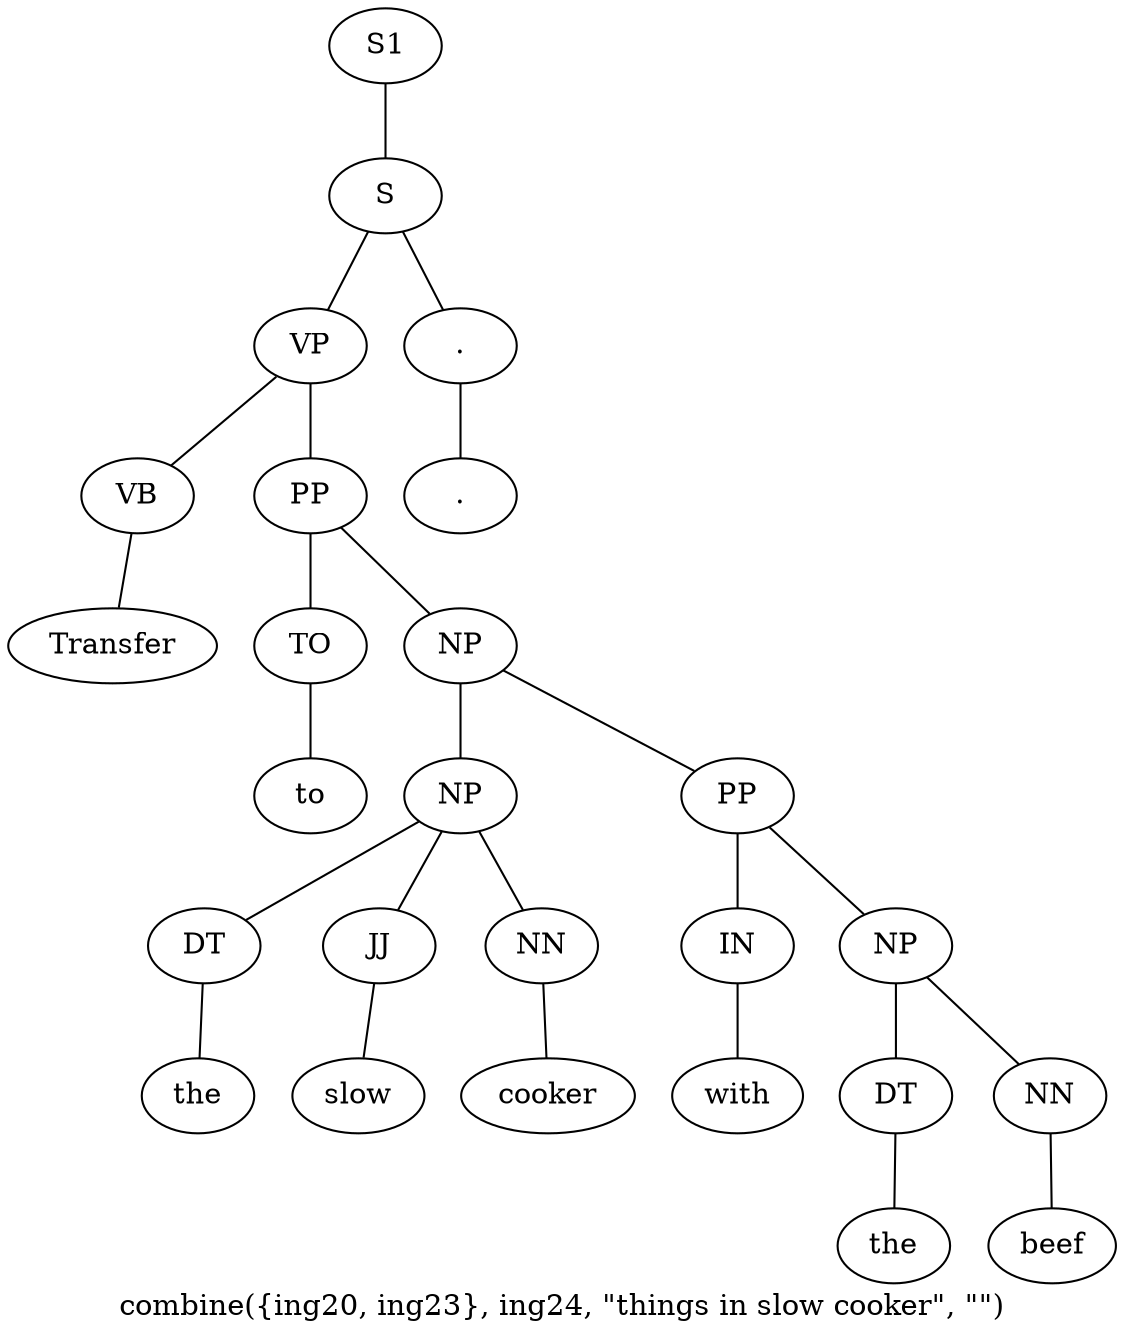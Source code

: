 graph SyntaxGraph {
	label = "combine({ing20, ing23}, ing24, \"things in slow cooker\", \"\")";
	Node0 [label="S1"];
	Node1 [label="S"];
	Node2 [label="VP"];
	Node3 [label="VB"];
	Node4 [label="Transfer"];
	Node5 [label="PP"];
	Node6 [label="TO"];
	Node7 [label="to"];
	Node8 [label="NP"];
	Node9 [label="NP"];
	Node10 [label="DT"];
	Node11 [label="the"];
	Node12 [label="JJ"];
	Node13 [label="slow"];
	Node14 [label="NN"];
	Node15 [label="cooker"];
	Node16 [label="PP"];
	Node17 [label="IN"];
	Node18 [label="with"];
	Node19 [label="NP"];
	Node20 [label="DT"];
	Node21 [label="the"];
	Node22 [label="NN"];
	Node23 [label="beef"];
	Node24 [label="."];
	Node25 [label="."];

	Node0 -- Node1;
	Node1 -- Node2;
	Node1 -- Node24;
	Node2 -- Node3;
	Node2 -- Node5;
	Node3 -- Node4;
	Node5 -- Node6;
	Node5 -- Node8;
	Node6 -- Node7;
	Node8 -- Node9;
	Node8 -- Node16;
	Node9 -- Node10;
	Node9 -- Node12;
	Node9 -- Node14;
	Node10 -- Node11;
	Node12 -- Node13;
	Node14 -- Node15;
	Node16 -- Node17;
	Node16 -- Node19;
	Node17 -- Node18;
	Node19 -- Node20;
	Node19 -- Node22;
	Node20 -- Node21;
	Node22 -- Node23;
	Node24 -- Node25;
}